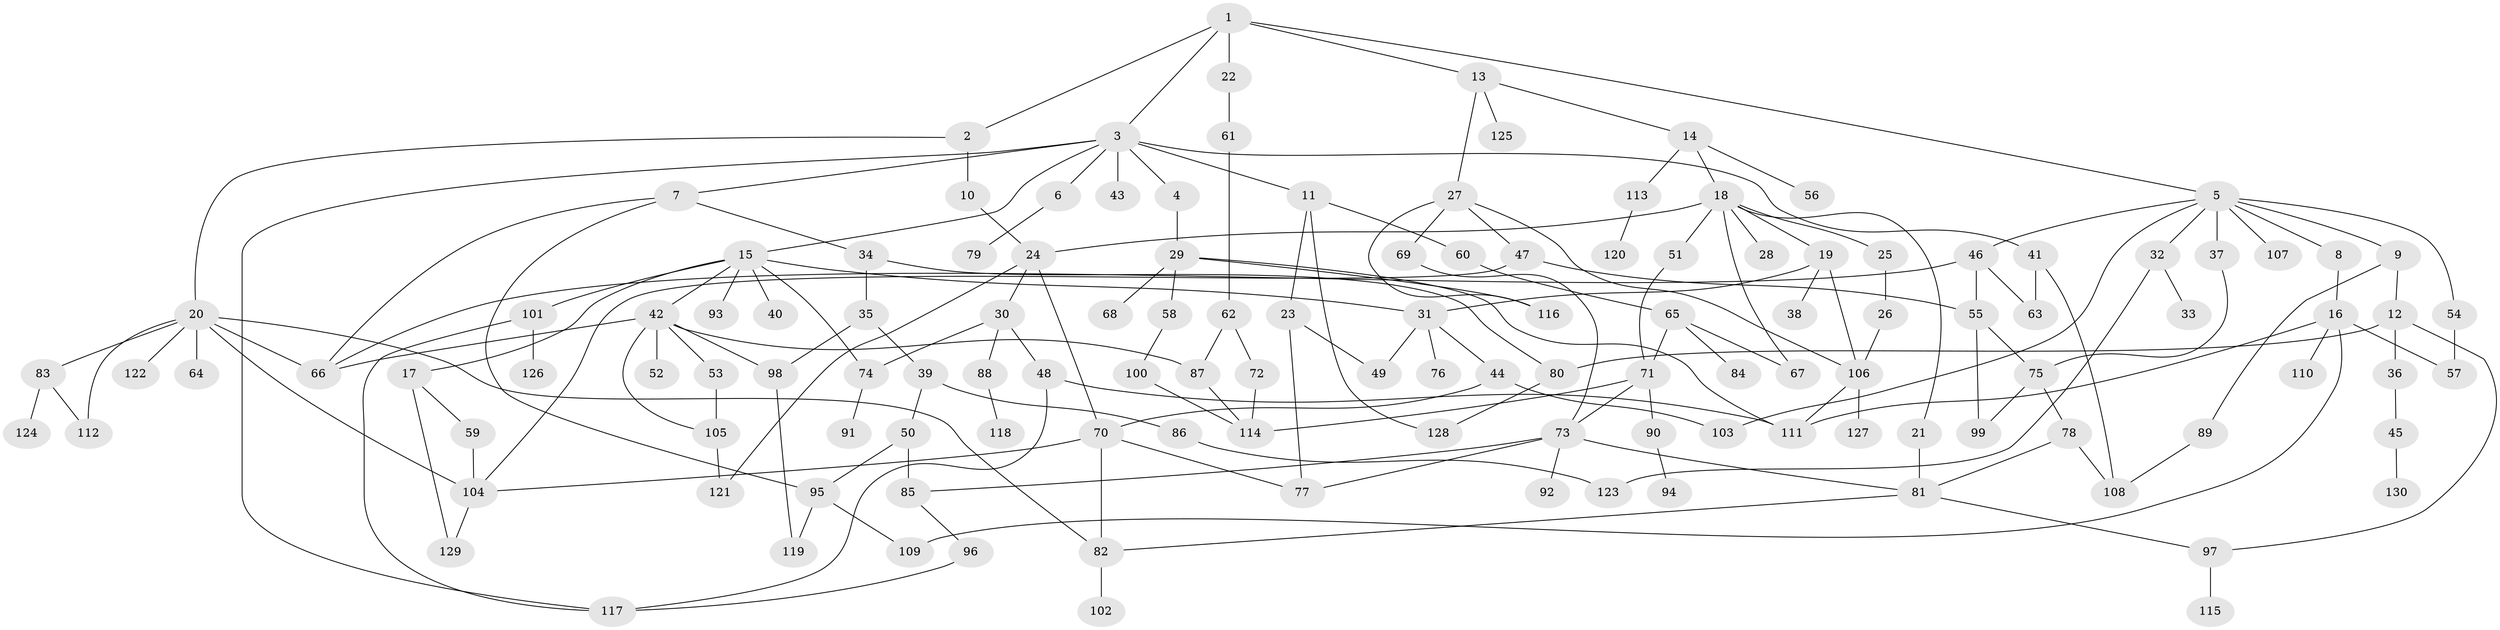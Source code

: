 // coarse degree distribution, {5: 0.1076923076923077, 8: 0.03076923076923077, 15: 0.015384615384615385, 10: 0.015384615384615385, 1: 0.2, 2: 0.2153846153846154, 12: 0.015384615384615385, 4: 0.1076923076923077, 3: 0.23076923076923078, 6: 0.06153846153846154}
// Generated by graph-tools (version 1.1) at 2025/16/03/04/25 18:16:47]
// undirected, 130 vertices, 183 edges
graph export_dot {
graph [start="1"]
  node [color=gray90,style=filled];
  1;
  2;
  3;
  4;
  5;
  6;
  7;
  8;
  9;
  10;
  11;
  12;
  13;
  14;
  15;
  16;
  17;
  18;
  19;
  20;
  21;
  22;
  23;
  24;
  25;
  26;
  27;
  28;
  29;
  30;
  31;
  32;
  33;
  34;
  35;
  36;
  37;
  38;
  39;
  40;
  41;
  42;
  43;
  44;
  45;
  46;
  47;
  48;
  49;
  50;
  51;
  52;
  53;
  54;
  55;
  56;
  57;
  58;
  59;
  60;
  61;
  62;
  63;
  64;
  65;
  66;
  67;
  68;
  69;
  70;
  71;
  72;
  73;
  74;
  75;
  76;
  77;
  78;
  79;
  80;
  81;
  82;
  83;
  84;
  85;
  86;
  87;
  88;
  89;
  90;
  91;
  92;
  93;
  94;
  95;
  96;
  97;
  98;
  99;
  100;
  101;
  102;
  103;
  104;
  105;
  106;
  107;
  108;
  109;
  110;
  111;
  112;
  113;
  114;
  115;
  116;
  117;
  118;
  119;
  120;
  121;
  122;
  123;
  124;
  125;
  126;
  127;
  128;
  129;
  130;
  1 -- 2;
  1 -- 3;
  1 -- 5;
  1 -- 13;
  1 -- 22;
  2 -- 10;
  2 -- 20;
  3 -- 4;
  3 -- 6;
  3 -- 7;
  3 -- 11;
  3 -- 15;
  3 -- 41;
  3 -- 43;
  3 -- 117;
  4 -- 29;
  5 -- 8;
  5 -- 9;
  5 -- 32;
  5 -- 37;
  5 -- 46;
  5 -- 54;
  5 -- 103;
  5 -- 107;
  6 -- 79;
  7 -- 34;
  7 -- 66;
  7 -- 95;
  8 -- 16;
  9 -- 12;
  9 -- 89;
  10 -- 24;
  11 -- 23;
  11 -- 60;
  11 -- 128;
  12 -- 36;
  12 -- 97;
  12 -- 80;
  13 -- 14;
  13 -- 27;
  13 -- 125;
  14 -- 18;
  14 -- 56;
  14 -- 113;
  15 -- 17;
  15 -- 31;
  15 -- 40;
  15 -- 42;
  15 -- 93;
  15 -- 101;
  15 -- 74;
  16 -- 57;
  16 -- 110;
  16 -- 109;
  16 -- 111;
  17 -- 59;
  17 -- 129;
  18 -- 19;
  18 -- 21;
  18 -- 25;
  18 -- 28;
  18 -- 51;
  18 -- 67;
  18 -- 24;
  19 -- 38;
  19 -- 106;
  19 -- 31;
  20 -- 64;
  20 -- 83;
  20 -- 112;
  20 -- 122;
  20 -- 66;
  20 -- 82;
  20 -- 104;
  21 -- 81;
  22 -- 61;
  23 -- 49;
  23 -- 77;
  24 -- 30;
  24 -- 70;
  24 -- 121;
  25 -- 26;
  26 -- 106;
  27 -- 47;
  27 -- 69;
  27 -- 116;
  27 -- 106;
  29 -- 58;
  29 -- 68;
  29 -- 111;
  29 -- 116;
  30 -- 48;
  30 -- 74;
  30 -- 88;
  31 -- 44;
  31 -- 49;
  31 -- 76;
  32 -- 33;
  32 -- 123;
  34 -- 35;
  34 -- 80;
  35 -- 39;
  35 -- 98;
  36 -- 45;
  37 -- 75;
  39 -- 50;
  39 -- 86;
  41 -- 63;
  41 -- 108;
  42 -- 52;
  42 -- 53;
  42 -- 105;
  42 -- 98;
  42 -- 66;
  42 -- 87;
  44 -- 70;
  44 -- 103;
  45 -- 130;
  46 -- 55;
  46 -- 63;
  46 -- 66;
  47 -- 104;
  47 -- 55;
  48 -- 117;
  48 -- 111;
  50 -- 85;
  50 -- 95;
  51 -- 71;
  53 -- 105;
  54 -- 57;
  55 -- 75;
  55 -- 99;
  58 -- 100;
  59 -- 104;
  60 -- 65;
  61 -- 62;
  62 -- 72;
  62 -- 87;
  65 -- 67;
  65 -- 84;
  65 -- 71;
  69 -- 73;
  70 -- 77;
  70 -- 82;
  70 -- 104;
  71 -- 73;
  71 -- 90;
  71 -- 114;
  72 -- 114;
  73 -- 81;
  73 -- 92;
  73 -- 77;
  73 -- 85;
  74 -- 91;
  75 -- 78;
  75 -- 99;
  78 -- 81;
  78 -- 108;
  80 -- 128;
  81 -- 97;
  81 -- 82;
  82 -- 102;
  83 -- 124;
  83 -- 112;
  85 -- 96;
  86 -- 123;
  87 -- 114;
  88 -- 118;
  89 -- 108;
  90 -- 94;
  95 -- 109;
  95 -- 119;
  96 -- 117;
  97 -- 115;
  98 -- 119;
  100 -- 114;
  101 -- 126;
  101 -- 117;
  104 -- 129;
  105 -- 121;
  106 -- 111;
  106 -- 127;
  113 -- 120;
}
